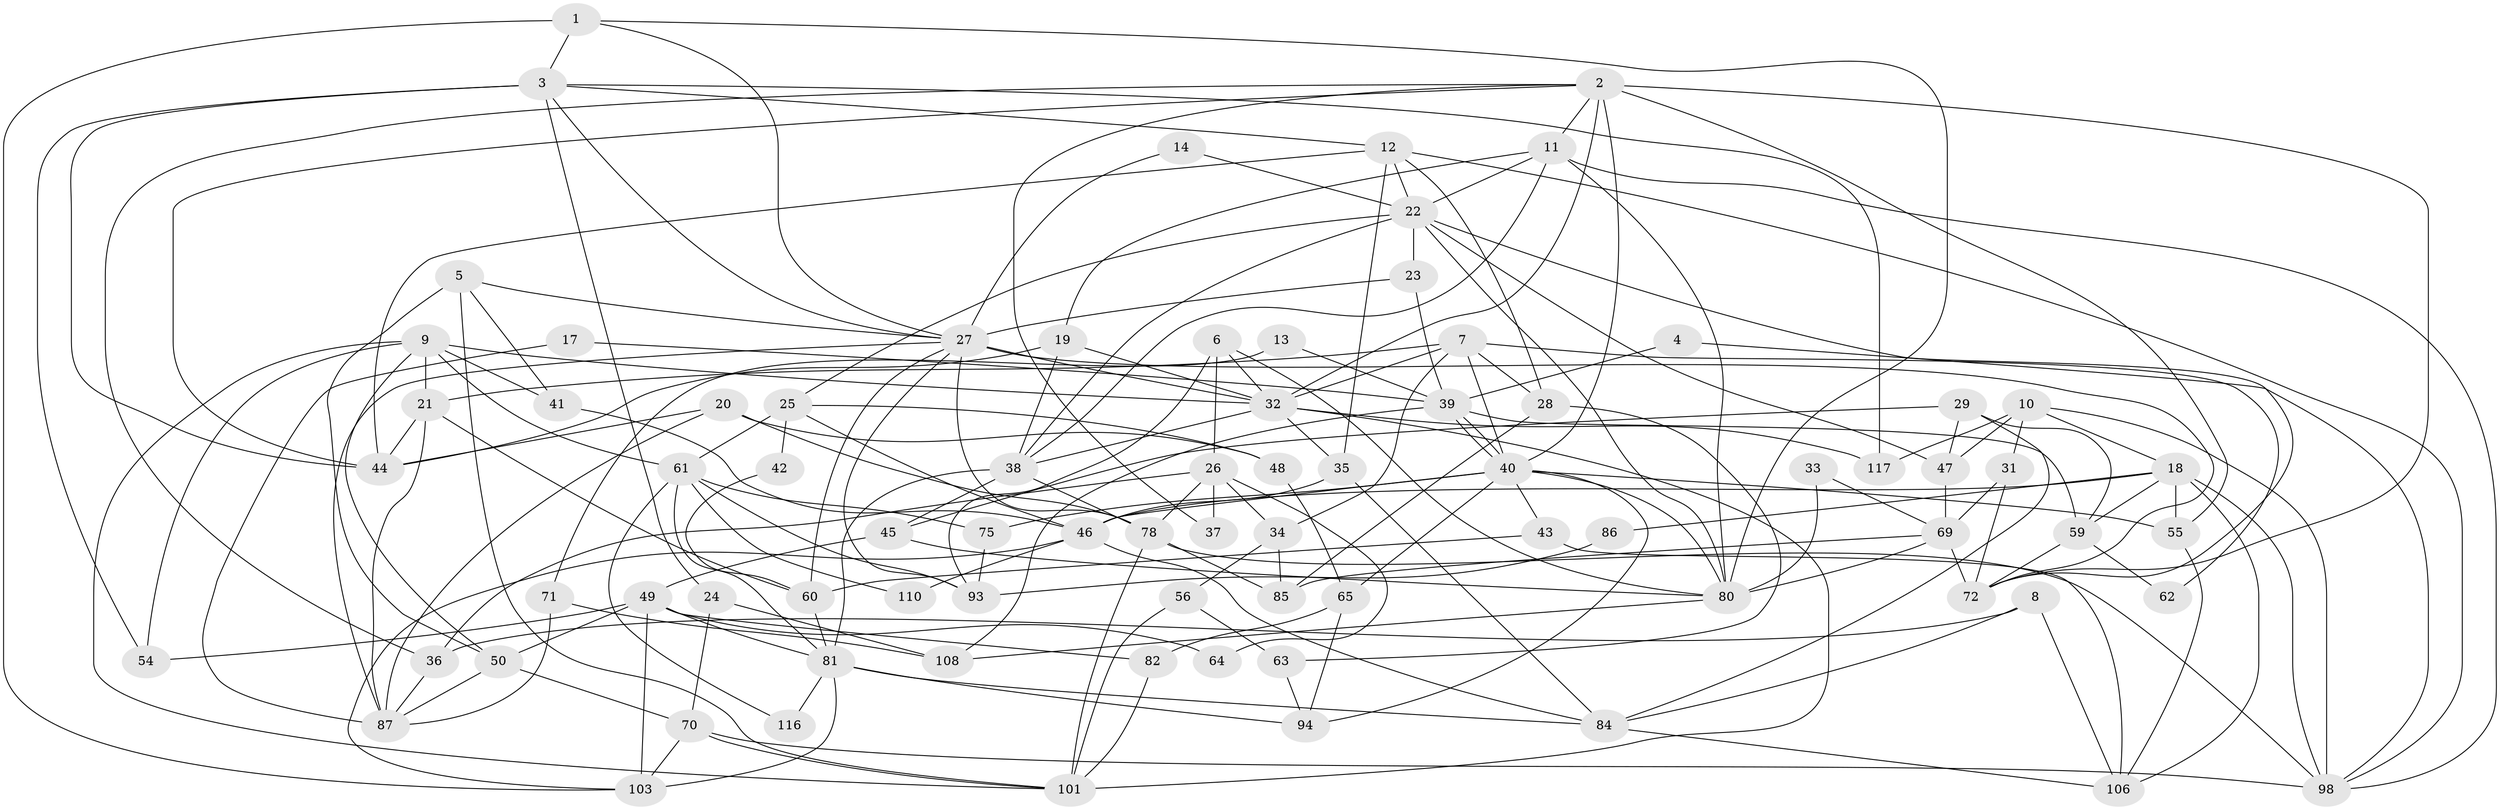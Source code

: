// original degree distribution, {3: 0.31092436974789917, 8: 0.025210084033613446, 5: 0.15126050420168066, 2: 0.12605042016806722, 4: 0.2605042016806723, 7: 0.03361344537815126, 6: 0.08403361344537816, 9: 0.008403361344537815}
// Generated by graph-tools (version 1.1) at 2025/11/02/27/25 16:11:22]
// undirected, 80 vertices, 192 edges
graph export_dot {
graph [start="1"]
  node [color=gray90,style=filled];
  1 [super="+51"];
  2;
  3 [super="+52"];
  4;
  5;
  6;
  7 [super="+68"];
  8;
  9 [super="+16"];
  10 [super="+15"];
  11 [super="+115"];
  12 [super="+102"];
  13;
  14;
  17;
  18 [super="+74"];
  19 [super="+30"];
  20 [super="+67"];
  21 [super="+100"];
  22 [super="+104"];
  23;
  24;
  25 [super="+83"];
  26 [super="+66"];
  27 [super="+76"];
  28;
  29 [super="+57"];
  31;
  32 [super="+97"];
  33;
  34 [super="+111"];
  35 [super="+58"];
  36;
  37;
  38 [super="+118"];
  39 [super="+119"];
  40 [super="+53"];
  41;
  42;
  43;
  44 [super="+107"];
  45;
  46 [super="+73"];
  47 [super="+95"];
  48;
  49 [super="+90"];
  50 [super="+91"];
  54;
  55;
  56;
  59 [super="+77"];
  60;
  61 [super="+92"];
  62;
  63 [super="+112"];
  64;
  65 [super="+79"];
  69 [super="+105"];
  70;
  71;
  72 [super="+89"];
  75;
  78 [super="+109"];
  80 [super="+96"];
  81 [super="+114"];
  82;
  84;
  85;
  86;
  87 [super="+88"];
  93;
  94;
  98 [super="+99"];
  101 [super="+113"];
  103;
  106;
  108;
  110;
  116;
  117;
  1 -- 103;
  1 -- 80;
  1 -- 27;
  1 -- 3;
  2 -- 40;
  2 -- 36;
  2 -- 37;
  2 -- 55;
  2 -- 11;
  2 -- 44;
  2 -- 32;
  2 -- 72;
  3 -- 24;
  3 -- 27;
  3 -- 44;
  3 -- 117;
  3 -- 54;
  3 -- 12;
  4 -- 39;
  4 -- 98;
  5 -- 41;
  5 -- 101;
  5 -- 50;
  5 -- 27;
  6 -- 93;
  6 -- 26;
  6 -- 32;
  6 -- 80;
  7 -- 21;
  7 -- 40;
  7 -- 28;
  7 -- 34;
  7 -- 62;
  7 -- 32;
  8 -- 106;
  8 -- 84;
  8 -- 36;
  9 -- 54;
  9 -- 32;
  9 -- 61;
  9 -- 50;
  9 -- 21;
  9 -- 41;
  9 -- 101;
  10 -- 31;
  10 -- 98;
  10 -- 18;
  10 -- 117;
  10 -- 47;
  11 -- 80;
  11 -- 38;
  11 -- 98;
  11 -- 22;
  11 -- 19;
  12 -- 44;
  12 -- 35;
  12 -- 98;
  12 -- 22;
  12 -- 28;
  13 -- 71;
  13 -- 39;
  14 -- 27;
  14 -- 22;
  17 -- 39;
  17 -- 87;
  18 -- 46;
  18 -- 55;
  18 -- 59;
  18 -- 86 [weight=2];
  18 -- 106;
  18 -- 98;
  19 -- 32;
  19 -- 38 [weight=2];
  19 -- 44;
  20 -- 48;
  20 -- 44;
  20 -- 78;
  20 -- 87;
  21 -- 44;
  21 -- 60;
  21 -- 87;
  22 -- 80;
  22 -- 23;
  22 -- 38;
  22 -- 25;
  22 -- 72;
  22 -- 47;
  23 -- 39;
  23 -- 27;
  24 -- 108;
  24 -- 70;
  25 -- 61;
  25 -- 48;
  25 -- 42;
  25 -- 46 [weight=2];
  26 -- 36;
  26 -- 37;
  26 -- 78 [weight=2];
  26 -- 34;
  26 -- 64;
  27 -- 32;
  27 -- 60;
  27 -- 93;
  27 -- 78;
  27 -- 87;
  27 -- 72;
  28 -- 63;
  28 -- 85;
  29 -- 45;
  29 -- 84;
  29 -- 59;
  29 -- 47;
  31 -- 69;
  31 -- 72;
  32 -- 101;
  32 -- 117;
  32 -- 38;
  32 -- 35;
  33 -- 69;
  33 -- 80;
  34 -- 85 [weight=2];
  34 -- 56;
  35 -- 46;
  35 -- 84;
  36 -- 87;
  38 -- 45;
  38 -- 81;
  38 -- 78;
  39 -- 40;
  39 -- 40;
  39 -- 108;
  39 -- 59;
  40 -- 43;
  40 -- 94;
  40 -- 75;
  40 -- 80;
  40 -- 55;
  40 -- 46;
  40 -- 65;
  41 -- 46;
  42 -- 60;
  43 -- 106;
  43 -- 60;
  45 -- 80;
  45 -- 49;
  46 -- 103;
  46 -- 84;
  46 -- 110;
  47 -- 69;
  48 -- 65;
  49 -- 54;
  49 -- 50;
  49 -- 64;
  49 -- 82;
  49 -- 103;
  49 -- 81;
  50 -- 70;
  50 -- 87;
  55 -- 106;
  56 -- 63;
  56 -- 101;
  59 -- 72;
  59 -- 62;
  60 -- 81;
  61 -- 93;
  61 -- 75;
  61 -- 81;
  61 -- 116;
  61 -- 110;
  63 -- 94;
  65 -- 94;
  65 -- 82;
  69 -- 72;
  69 -- 85;
  69 -- 80;
  70 -- 103;
  70 -- 98;
  70 -- 101;
  71 -- 108;
  71 -- 87;
  75 -- 93;
  78 -- 85;
  78 -- 101;
  78 -- 98;
  80 -- 108;
  81 -- 103;
  81 -- 116;
  81 -- 84;
  81 -- 94;
  82 -- 101;
  84 -- 106;
  86 -- 93;
}
